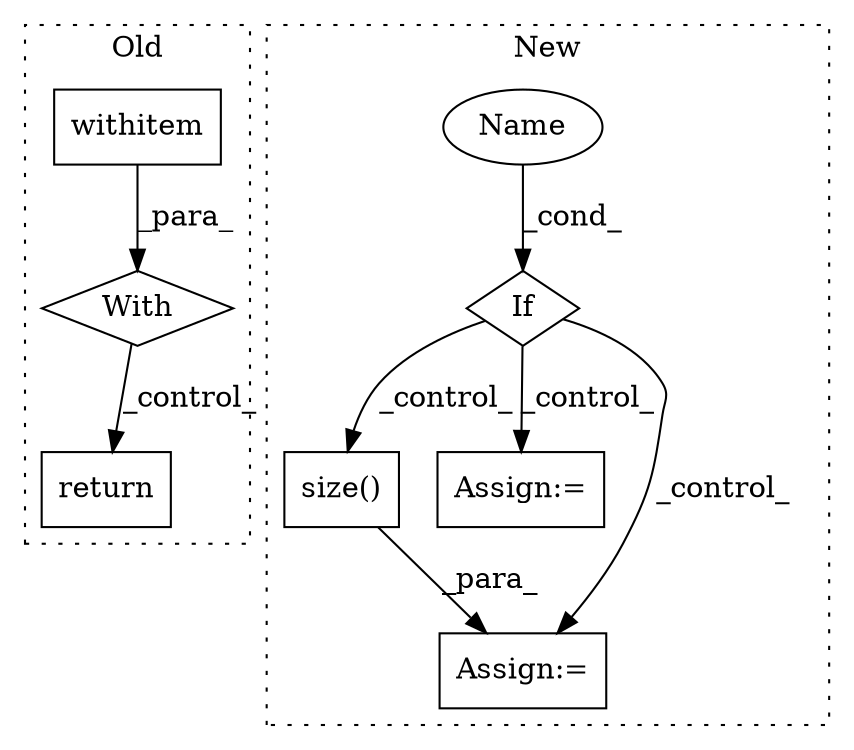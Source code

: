 digraph G {
subgraph cluster0 {
1 [label="With" a="39" s="1186,1196" l="5,24" shape="diamond"];
6 [label="withitem" a="49" s="1191" l="5" shape="box"];
8 [label="return" a="93" s="1220" l="7" shape="box"];
label = "Old";
style="dotted";
}
subgraph cluster1 {
2 [label="size()" a="75" s="1651,1659" l="7,1" shape="box"];
3 [label="Name" a="87" s="1572" l="18" shape="ellipse"];
4 [label="Assign:=" a="68" s="1732" l="3" shape="box"];
5 [label="If" a="96" s="1569,1590" l="3,14" shape="diamond"];
7 [label="Assign:=" a="68" s="1609" l="3" shape="box"];
label = "New";
style="dotted";
}
1 -> 8 [label="_control_"];
2 -> 7 [label="_para_"];
3 -> 5 [label="_cond_"];
5 -> 7 [label="_control_"];
5 -> 2 [label="_control_"];
5 -> 4 [label="_control_"];
6 -> 1 [label="_para_"];
}